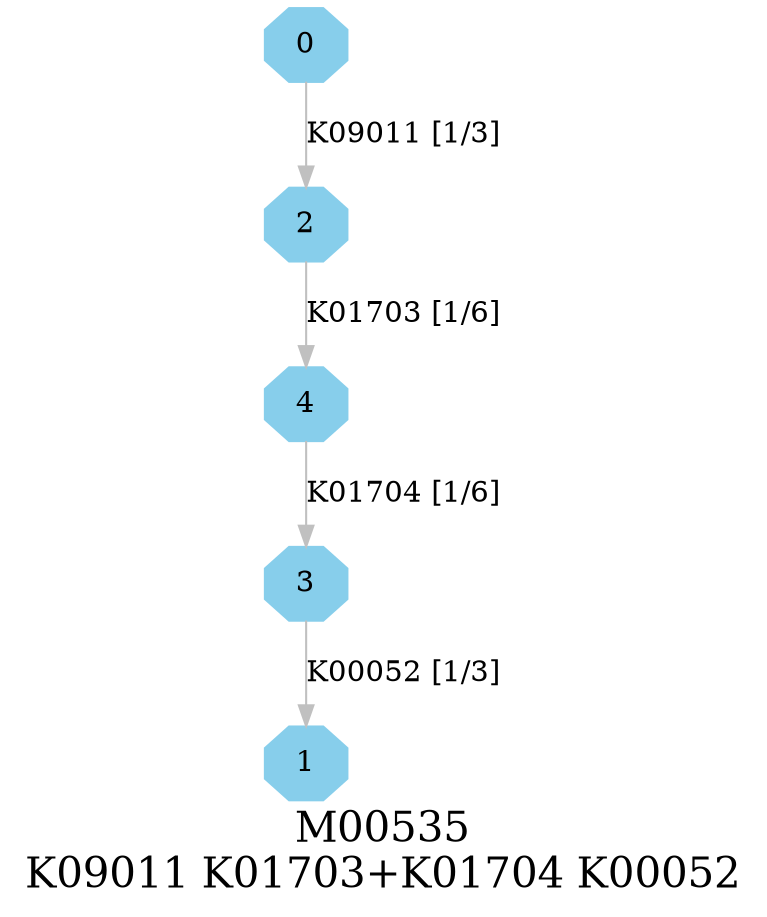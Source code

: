 digraph G {
graph [label="M00535
K09011 K01703+K01704 K00052",fontsize=20];
node [shape=box,style=filled];
edge [len=3,color=grey];
{node [width=.3,height=.3,shape=octagon,style=filled,color=skyblue] 0 1 2 3 4 }
0 -> 2 [label="K09011 [1/3]"];
2 -> 4 [label="K01703 [1/6]"];
3 -> 1 [label="K00052 [1/3]"];
4 -> 3 [label="K01704 [1/6]"];
}